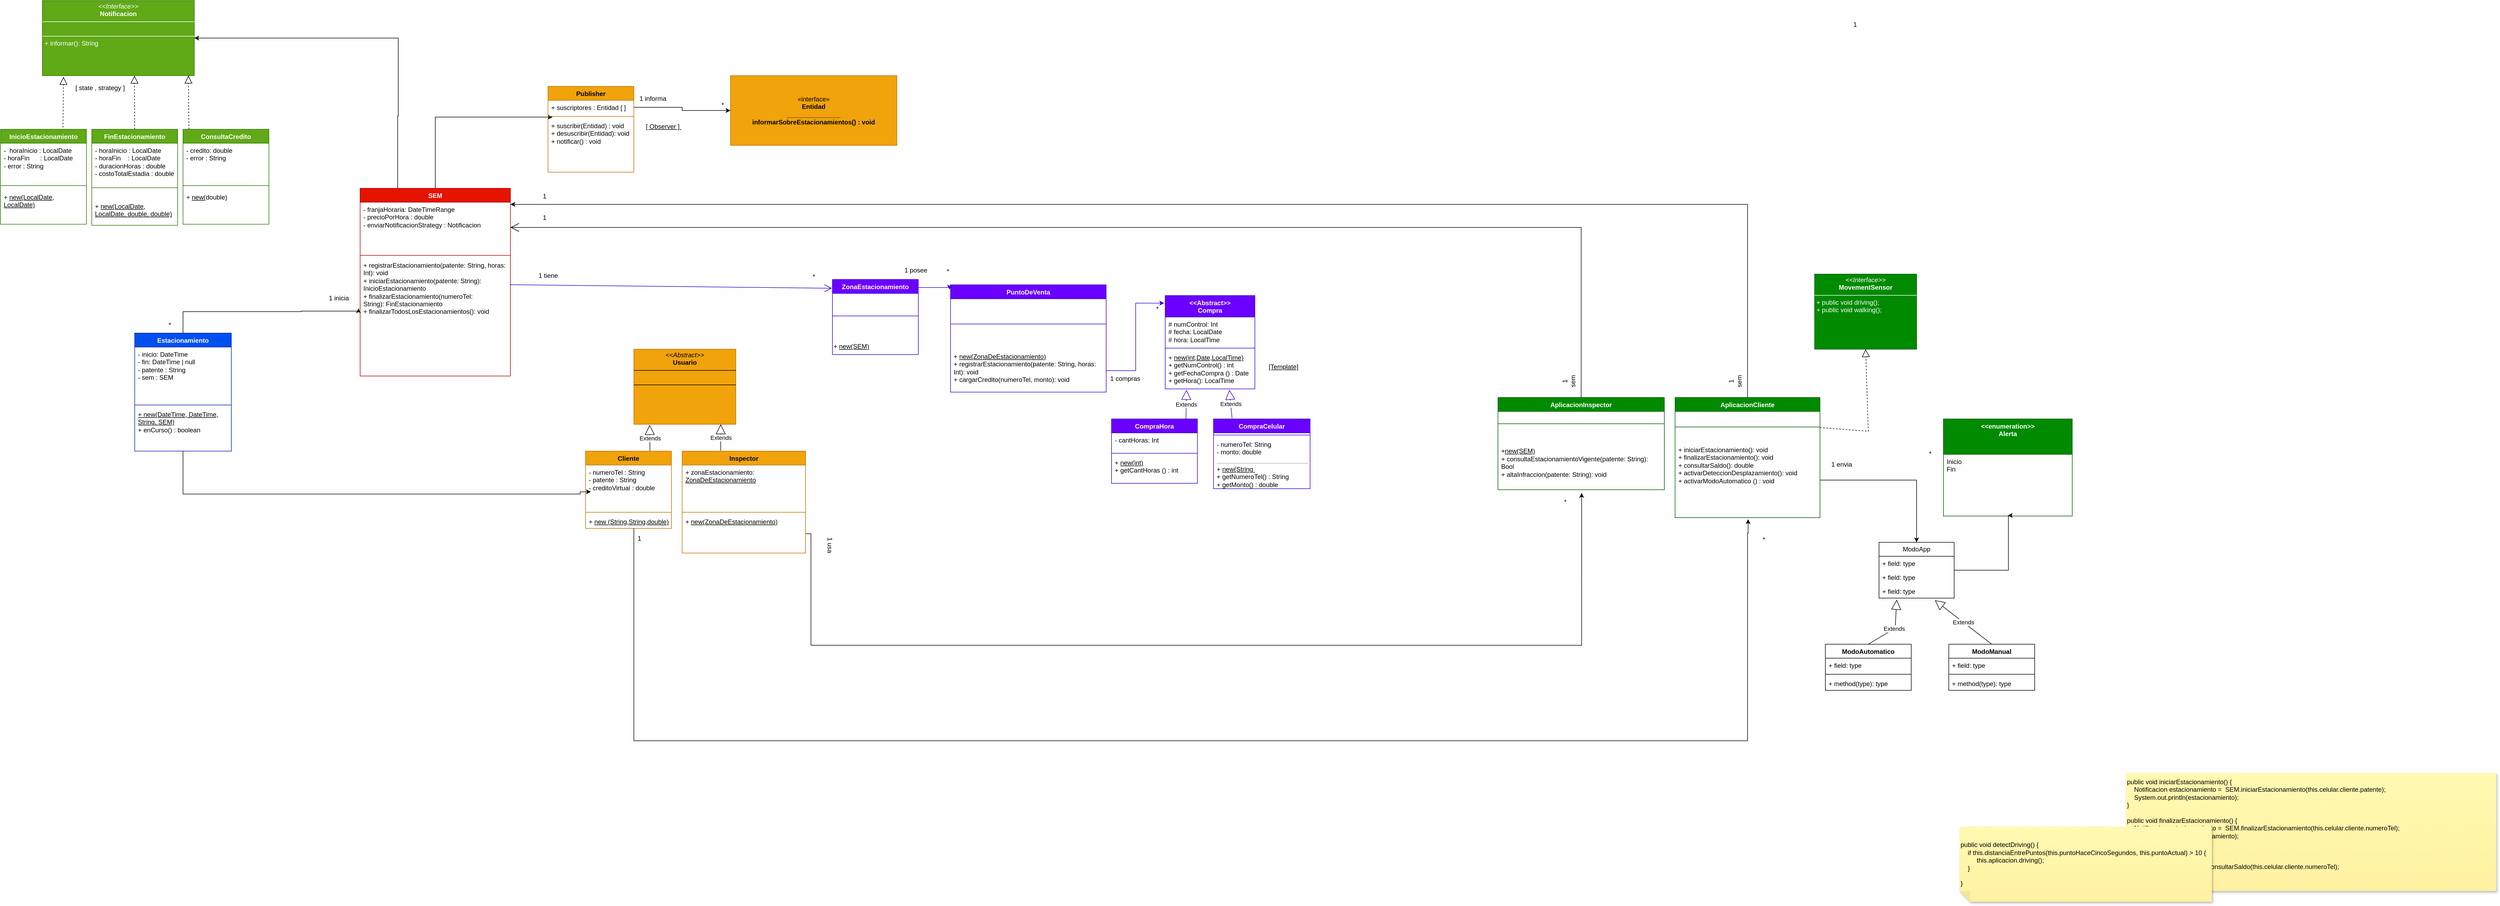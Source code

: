 <mxfile version="24.4.8" type="device">
  <diagram name="Página-1" id="Ph8hgLy5qz2Ab7b8ZbOv">
    <mxGraphModel dx="2444" dy="3098" grid="1" gridSize="10" guides="0" tooltips="0" connect="1" arrows="1" fold="1" page="1" pageScale="1" pageWidth="850" pageHeight="1100" math="0" shadow="0">
      <root>
        <mxCell id="0" />
        <mxCell id="1" parent="0" />
        <mxCell id="pLDKJ_9hUVwTu8d7Y6H8-1" style="edgeStyle=orthogonalEdgeStyle;rounded=0;orthogonalLoop=1;jettySize=auto;html=1;exitX=0.5;exitY=0;exitDx=0;exitDy=0;entryX=0.053;entryY=0.661;entryDx=0;entryDy=0;entryPerimeter=0;" parent="1" source="8a3vDf_izCCoVC7hsI8W-1" target="pLDKJ_9hUVwTu8d7Y6H8-4" edge="1">
          <mxGeometry relative="1" as="geometry">
            <mxPoint x="150" y="-1800" as="targetPoint" />
          </mxGeometry>
        </mxCell>
        <mxCell id="5nDzNPN20ja-qwvbT2dB-24" style="edgeStyle=orthogonalEdgeStyle;rounded=0;orthogonalLoop=1;jettySize=auto;html=1;exitX=0.25;exitY=0;exitDx=0;exitDy=0;entryX=1;entryY=0.5;entryDx=0;entryDy=0;" edge="1" parent="1" source="8a3vDf_izCCoVC7hsI8W-1" target="5nDzNPN20ja-qwvbT2dB-7">
          <mxGeometry relative="1" as="geometry">
            <mxPoint x="-80" y="-1970" as="targetPoint" />
            <Array as="points">
              <mxPoint x="-80" y="-1835" />
              <mxPoint x="-79" y="-1835" />
              <mxPoint x="-79" y="-1980" />
            </Array>
          </mxGeometry>
        </mxCell>
        <mxCell id="8a3vDf_izCCoVC7hsI8W-1" value="SEM" style="swimlane;fontStyle=1;align=center;verticalAlign=top;childLayout=stackLayout;horizontal=1;startSize=26;horizontalStack=0;resizeParent=1;resizeParentMax=0;resizeLast=0;collapsible=1;marginBottom=0;whiteSpace=wrap;html=1;fillColor=#e51400;strokeColor=#B20000;fontColor=#ffffff;" parent="1" vertex="1">
          <mxGeometry x="-150" y="-1700" width="280" height="350" as="geometry" />
        </mxCell>
        <mxCell id="8a3vDf_izCCoVC7hsI8W-2" value="- franjaHoraria: DateTimeRange&lt;br&gt;- precioPorHora : double&lt;br&gt;- enviarNotificacionStrategy : Notificacion" style="text;strokeColor=none;fillColor=none;align=left;verticalAlign=top;spacingLeft=4;spacingRight=4;overflow=hidden;rotatable=0;points=[[0,0.5],[1,0.5]];portConstraint=eastwest;whiteSpace=wrap;html=1;" parent="8a3vDf_izCCoVC7hsI8W-1" vertex="1">
          <mxGeometry y="26" width="280" height="94" as="geometry" />
        </mxCell>
        <mxCell id="8a3vDf_izCCoVC7hsI8W-3" value="" style="line;strokeWidth=1;fillColor=none;align=left;verticalAlign=middle;spacingTop=-1;spacingLeft=3;spacingRight=3;rotatable=0;labelPosition=right;points=[];portConstraint=eastwest;strokeColor=inherit;" parent="8a3vDf_izCCoVC7hsI8W-1" vertex="1">
          <mxGeometry y="120" width="280" height="10" as="geometry" />
        </mxCell>
        <mxCell id="8a3vDf_izCCoVC7hsI8W-4" value="&lt;div&gt;&lt;span style=&quot;background-color: initial;&quot;&gt;+ registrarEstacionamiento(patente: String, horas: Int): void&lt;/span&gt;&lt;/div&gt;&lt;div&gt;+ iniciarEstacionamiento(patente: String): InicioEstacionamiento&lt;span style=&quot;background-color: initial;&quot;&gt;&lt;br&gt;&lt;/span&gt;&lt;/div&gt;&lt;div&gt;+ finalizarEstacionamiento(numeroTel: String):&amp;nbsp;&lt;span style=&quot;background-color: initial;&quot;&gt;FinEstacionamiento&lt;/span&gt;&lt;/div&gt;&lt;div&gt;+ finalizarTodosLosEstacionamientos(): void&lt;/div&gt;&lt;div&gt;&lt;br&gt;&lt;/div&gt;" style="text;strokeColor=none;fillColor=none;align=left;verticalAlign=top;spacingLeft=4;spacingRight=4;overflow=hidden;rotatable=0;points=[[0,0.5],[1,0.5]];portConstraint=eastwest;whiteSpace=wrap;html=1;" parent="8a3vDf_izCCoVC7hsI8W-1" vertex="1">
          <mxGeometry y="130" width="280" height="220" as="geometry" />
        </mxCell>
        <mxCell id="8a3vDf_izCCoVC7hsI8W-12" value="PuntoDeVenta" style="swimlane;fontStyle=1;align=center;verticalAlign=top;childLayout=stackLayout;horizontal=1;startSize=26;horizontalStack=0;resizeParent=1;resizeParentMax=0;resizeLast=0;collapsible=1;marginBottom=0;whiteSpace=wrap;html=1;fillColor=#6a00ff;strokeColor=#3700CC;fontColor=#ffffff;" parent="1" vertex="1">
          <mxGeometry x="950" y="-1520" width="290" height="200" as="geometry" />
        </mxCell>
        <mxCell id="8a3vDf_izCCoVC7hsI8W-14" value="" style="line;strokeWidth=1;fillColor=none;align=left;verticalAlign=middle;spacingTop=-1;spacingLeft=3;spacingRight=3;rotatable=0;labelPosition=right;points=[];portConstraint=eastwest;strokeColor=inherit;" parent="8a3vDf_izCCoVC7hsI8W-12" vertex="1">
          <mxGeometry y="26" width="290" height="94" as="geometry" />
        </mxCell>
        <mxCell id="8a3vDf_izCCoVC7hsI8W-15" value="&lt;div&gt;+ &lt;u&gt;new(ZonaDeEstacionamiento)&lt;/u&gt;&lt;/div&gt;+ registrarEstacionamiento(patente: String, horas: Int): void&lt;div&gt;+ cargarCredito(numeroTel, monto): void&lt;/div&gt;" style="text;strokeColor=none;fillColor=none;align=left;verticalAlign=top;spacingLeft=4;spacingRight=4;overflow=hidden;rotatable=0;points=[[0,0.5],[1,0.5]];portConstraint=eastwest;whiteSpace=wrap;html=1;" parent="8a3vDf_izCCoVC7hsI8W-12" vertex="1">
          <mxGeometry y="120" width="290" height="80" as="geometry" />
        </mxCell>
        <mxCell id="dAXx3UCSprJ37OStS0ac-15" style="edgeStyle=orthogonalEdgeStyle;rounded=0;orthogonalLoop=1;jettySize=auto;html=1;exitX=0.5;exitY=0;exitDx=0;exitDy=0;" parent="1" source="dAXx3UCSprJ37OStS0ac-6" edge="1">
          <mxGeometry relative="1" as="geometry">
            <Array as="points">
              <mxPoint x="2435" y="-1670" />
            </Array>
            <mxPoint x="2435" y="-1390" as="sourcePoint" />
            <mxPoint x="130" y="-1670" as="targetPoint" />
          </mxGeometry>
        </mxCell>
        <mxCell id="8a3vDf_izCCoVC7hsI8W-9" value="" style="endArrow=open;endFill=1;endSize=12;html=1;rounded=0;entryX=-0.005;entryY=0.117;entryDx=0;entryDy=0;exitX=0.996;exitY=0.226;exitDx=0;exitDy=0;exitPerimeter=0;fillColor=#6a00ff;strokeColor=#3700CC;entryPerimeter=0;" parent="1" source="8a3vDf_izCCoVC7hsI8W-4" target="dAXx3UCSprJ37OStS0ac-82" edge="1">
          <mxGeometry width="160" relative="1" as="geometry">
            <mxPoint x="60" y="-1503" as="sourcePoint" />
            <mxPoint x="940" y="-1440" as="targetPoint" />
          </mxGeometry>
        </mxCell>
        <mxCell id="8a3vDf_izCCoVC7hsI8W-120" value="Extends" style="endArrow=block;endSize=16;endFill=0;html=1;rounded=0;exitX=0.75;exitY=0;exitDx=0;exitDy=0;entryX=0.155;entryY=1.008;entryDx=0;entryDy=0;entryPerimeter=0;" parent="1" source="dAXx3UCSprJ37OStS0ac-24" target="dAXx3UCSprJ37OStS0ac-46" edge="1">
          <mxGeometry width="160" relative="1" as="geometry">
            <mxPoint x="605.92" y="-373.712" as="sourcePoint" />
            <mxPoint x="605" y="-440" as="targetPoint" />
          </mxGeometry>
        </mxCell>
        <mxCell id="8a3vDf_izCCoVC7hsI8W-123" value="Extends" style="endArrow=block;endSize=16;endFill=0;html=1;rounded=0;entryX=0.852;entryY=0.999;entryDx=0;entryDy=0;exitX=0.312;exitY=-0.005;exitDx=0;exitDy=0;entryPerimeter=0;exitPerimeter=0;" parent="1" source="dAXx3UCSprJ37OStS0ac-30" target="dAXx3UCSprJ37OStS0ac-46" edge="1">
          <mxGeometry width="160" relative="1" as="geometry">
            <mxPoint x="695.28" y="-368.62" as="sourcePoint" />
            <mxPoint x="695" y="-440" as="targetPoint" />
          </mxGeometry>
        </mxCell>
        <mxCell id="dAXx3UCSprJ37OStS0ac-14" value="public void iniciarEstacionamiento() {&lt;div&gt;&amp;nbsp; &amp;nbsp; Notificacion estacionamiento =&amp;nbsp; SEM.iniciarEstacionamiento(this.celular.cliente.patente);&lt;/div&gt;&lt;div&gt;&amp;nbsp; &amp;nbsp; System.out.println(estacionamiento);&lt;br&gt;&lt;/div&gt;&lt;div&gt;}&lt;/div&gt;&lt;div&gt;&lt;br&gt;&lt;/div&gt;&lt;div&gt;&lt;span style=&quot;background-color: initial;&quot;&gt;public void finalizarEstacionamiento() {&lt;/span&gt;&lt;br&gt;&lt;/div&gt;&lt;div&gt;&lt;div&gt;&amp;nbsp; &amp;nbsp;&amp;nbsp;&lt;span style=&quot;background-color: initial;&quot;&gt;Notificacion estacionamiento =&amp;nbsp;&lt;/span&gt;&lt;span style=&quot;background-color: initial;&quot;&gt;&amp;nbsp;&lt;/span&gt;&lt;span style=&quot;background-color: initial;&quot;&gt;SEM.finalizarEstacionamiento(this.celular.cliente.numeroTel);&lt;/span&gt;&lt;/div&gt;&lt;div&gt;&amp;nbsp; &amp;nbsp; System.out.println(estacionamiento);&lt;span style=&quot;background-color: initial;&quot;&gt;&lt;br&gt;&lt;/span&gt;&lt;/div&gt;&lt;div&gt;}&lt;/div&gt;&lt;/div&gt;&lt;div&gt;&lt;br&gt;&lt;/div&gt;&lt;div&gt;public void consultarSaldo() {&lt;div&gt;&amp;nbsp; &amp;nbsp; Notificacion saldo = SEM.consultarSaldo(this.celular.cliente.numeroTel);&lt;/div&gt;&lt;div&gt;&amp;nbsp; &amp;nbsp; System.out.println(saldo);&lt;/div&gt;&lt;div&gt;}&lt;/div&gt;&lt;/div&gt;" style="shape=note;whiteSpace=wrap;html=1;backgroundOutline=1;fontColor=#000000;darkOpacity=0.05;fillColor=#FFF9B2;strokeColor=none;fillStyle=solid;direction=west;gradientDirection=north;gradientColor=#FFF2A1;shadow=1;size=20;pointerEvents=1;align=left;" parent="1" vertex="1">
          <mxGeometry x="3140" y="-610" width="690" height="220" as="geometry" />
        </mxCell>
        <mxCell id="nq5Ujv8WMAmKqzN0499h-49" style="edgeStyle=orthogonalEdgeStyle;rounded=0;orthogonalLoop=1;jettySize=auto;html=1;exitX=0.75;exitY=0;exitDx=0;exitDy=0;" parent="1" source="dAXx3UCSprJ37OStS0ac-16" edge="1">
          <mxGeometry relative="1" as="geometry">
            <mxPoint x="2202.6" y="-1310" as="targetPoint" />
          </mxGeometry>
        </mxCell>
        <mxCell id="dAXx3UCSprJ37OStS0ac-24" value="Cliente" style="swimlane;fontStyle=1;align=center;verticalAlign=top;childLayout=stackLayout;horizontal=1;startSize=26;horizontalStack=0;resizeParent=1;resizeParentMax=0;resizeLast=0;collapsible=1;marginBottom=0;whiteSpace=wrap;html=1;fillColor=#f0a30a;fontColor=#000000;strokeColor=#BD7000;" parent="1" vertex="1">
          <mxGeometry x="270" y="-1210" width="160" height="144" as="geometry" />
        </mxCell>
        <mxCell id="dAXx3UCSprJ37OStS0ac-25" value="&lt;div style=&quot;text-wrap: nowrap;&quot;&gt;&lt;span style=&quot;background-color: initial;&quot;&gt;- numeroTel : String&lt;/span&gt;&lt;/div&gt;&lt;div style=&quot;text-wrap: nowrap;&quot;&gt;&lt;span style=&quot;background-color: initial;&quot;&gt;- patente : String&lt;/span&gt;&lt;/div&gt;&lt;div style=&quot;text-wrap: nowrap;&quot;&gt;&lt;span style=&quot;text-wrap: wrap;&quot;&gt;- creditoVirtual : double&lt;/span&gt;&lt;/div&gt;" style="text;strokeColor=none;fillColor=none;align=left;verticalAlign=top;spacingLeft=4;spacingRight=4;overflow=hidden;rotatable=0;points=[[0,0.5],[1,0.5]];portConstraint=eastwest;whiteSpace=wrap;html=1;" parent="dAXx3UCSprJ37OStS0ac-24" vertex="1">
          <mxGeometry y="26" width="160" height="84" as="geometry" />
        </mxCell>
        <mxCell id="dAXx3UCSprJ37OStS0ac-26" value="" style="line;strokeWidth=1;fillColor=none;align=left;verticalAlign=middle;spacingTop=-1;spacingLeft=3;spacingRight=3;rotatable=0;labelPosition=right;points=[];portConstraint=eastwest;strokeColor=inherit;" parent="dAXx3UCSprJ37OStS0ac-24" vertex="1">
          <mxGeometry y="110" width="160" height="8" as="geometry" />
        </mxCell>
        <mxCell id="dAXx3UCSprJ37OStS0ac-27" value="+ &lt;u&gt;new (String,String,double)&lt;/u&gt;" style="text;strokeColor=none;fillColor=none;align=left;verticalAlign=top;spacingLeft=4;spacingRight=4;overflow=hidden;rotatable=0;points=[[0,0.5],[1,0.5]];portConstraint=eastwest;whiteSpace=wrap;html=1;" parent="dAXx3UCSprJ37OStS0ac-24" vertex="1">
          <mxGeometry y="118" width="160" height="26" as="geometry" />
        </mxCell>
        <mxCell id="dAXx3UCSprJ37OStS0ac-30" value="Inspector" style="swimlane;fontStyle=1;align=center;verticalAlign=top;childLayout=stackLayout;horizontal=1;startSize=26;horizontalStack=0;resizeParent=1;resizeParentMax=0;resizeLast=0;collapsible=1;marginBottom=0;whiteSpace=wrap;html=1;fillColor=#f0a30a;fontColor=#000000;strokeColor=#BD7000;" parent="1" vertex="1">
          <mxGeometry x="450" y="-1210" width="230" height="190" as="geometry" />
        </mxCell>
        <mxCell id="dAXx3UCSprJ37OStS0ac-31" value="&lt;div style=&quot;&quot;&gt;+ zonaEstacionamiento:&amp;nbsp;&lt;/div&gt;&lt;u style=&quot;border-color: var(--border-color);&quot;&gt;ZonaDeEstacionamiento&lt;/u&gt;" style="text;strokeColor=none;fillColor=none;align=left;verticalAlign=top;spacingLeft=4;spacingRight=4;overflow=hidden;rotatable=0;points=[[0,0.5],[1,0.5]];portConstraint=eastwest;whiteSpace=wrap;html=1;" parent="dAXx3UCSprJ37OStS0ac-30" vertex="1">
          <mxGeometry y="26" width="230" height="84" as="geometry" />
        </mxCell>
        <mxCell id="dAXx3UCSprJ37OStS0ac-32" value="" style="line;strokeWidth=1;fillColor=none;align=left;verticalAlign=middle;spacingTop=-1;spacingLeft=3;spacingRight=3;rotatable=0;labelPosition=right;points=[];portConstraint=eastwest;strokeColor=inherit;" parent="dAXx3UCSprJ37OStS0ac-30" vertex="1">
          <mxGeometry y="110" width="230" height="8" as="geometry" />
        </mxCell>
        <mxCell id="dAXx3UCSprJ37OStS0ac-33" value="+ &lt;u&gt;new(ZonaDeEstacionamiento)&lt;/u&gt;" style="text;strokeColor=none;fillColor=none;align=left;verticalAlign=top;spacingLeft=4;spacingRight=4;overflow=hidden;rotatable=0;points=[[0,0.5],[1,0.5]];portConstraint=eastwest;whiteSpace=wrap;html=1;" parent="dAXx3UCSprJ37OStS0ac-30" vertex="1">
          <mxGeometry y="118" width="230" height="72" as="geometry" />
        </mxCell>
        <mxCell id="dAXx3UCSprJ37OStS0ac-74" style="edgeStyle=orthogonalEdgeStyle;rounded=0;orthogonalLoop=1;jettySize=auto;html=1;exitX=0.5;exitY=0;exitDx=0;exitDy=0;entryX=-0.011;entryY=0.426;entryDx=0;entryDy=0;entryPerimeter=0;" parent="1" source="dAXx3UCSprJ37OStS0ac-36" target="8a3vDf_izCCoVC7hsI8W-4" edge="1">
          <mxGeometry relative="1" as="geometry">
            <mxPoint x="-311.82" y="-1380.0" as="targetPoint" />
            <Array as="points">
              <mxPoint x="-480" y="-1470" />
              <mxPoint x="-260" y="-1470" />
              <mxPoint x="-183" y="-1471" />
            </Array>
            <mxPoint x="-600" y="-1340.072" as="sourcePoint" />
          </mxGeometry>
        </mxCell>
        <mxCell id="dAXx3UCSprJ37OStS0ac-36" value="Estacionamiento" style="swimlane;fontStyle=1;align=center;verticalAlign=top;childLayout=stackLayout;horizontal=1;startSize=26;horizontalStack=0;resizeParent=1;resizeParentMax=0;resizeLast=0;collapsible=1;marginBottom=0;whiteSpace=wrap;html=1;fillColor=#0050ef;fontColor=#ffffff;strokeColor=#001DBC;" parent="1" vertex="1">
          <mxGeometry x="-570" y="-1430" width="180" height="220" as="geometry">
            <mxRectangle x="-680" y="-1420" width="140" height="30" as="alternateBounds" />
          </mxGeometry>
        </mxCell>
        <mxCell id="dAXx3UCSprJ37OStS0ac-37" value="- inicio: DateTime&lt;div&gt;- fin: DateTime | null&lt;/div&gt;&lt;div&gt;- patente : String&lt;/div&gt;&lt;div&gt;- sem : SEM&lt;/div&gt;" style="text;strokeColor=none;fillColor=none;align=left;verticalAlign=top;spacingLeft=4;spacingRight=4;overflow=hidden;rotatable=0;points=[[0,0.5],[1,0.5]];portConstraint=eastwest;whiteSpace=wrap;html=1;" parent="dAXx3UCSprJ37OStS0ac-36" vertex="1">
          <mxGeometry y="26" width="180" height="104" as="geometry" />
        </mxCell>
        <mxCell id="dAXx3UCSprJ37OStS0ac-38" value="" style="line;strokeWidth=1;fillColor=none;align=left;verticalAlign=middle;spacingTop=-1;spacingLeft=3;spacingRight=3;rotatable=0;labelPosition=right;points=[];portConstraint=eastwest;strokeColor=inherit;" parent="dAXx3UCSprJ37OStS0ac-36" vertex="1">
          <mxGeometry y="130" width="180" height="8" as="geometry" />
        </mxCell>
        <mxCell id="dAXx3UCSprJ37OStS0ac-39" value="&lt;u&gt;+ new(DateTime, DateTime, String, SEM)&lt;/u&gt;&lt;br&gt;+&amp;nbsp;enCurso() : boolean&amp;nbsp;&lt;br&gt;&lt;u&gt;&lt;br&gt;&lt;/u&gt;" style="text;strokeColor=none;fillColor=none;align=left;verticalAlign=top;spacingLeft=4;spacingRight=4;overflow=hidden;rotatable=0;points=[[0,0.5],[1,0.5]];portConstraint=eastwest;whiteSpace=wrap;html=1;" parent="dAXx3UCSprJ37OStS0ac-36" vertex="1">
          <mxGeometry y="138" width="180" height="82" as="geometry" />
        </mxCell>
        <mxCell id="dAXx3UCSprJ37OStS0ac-40" style="edgeStyle=orthogonalEdgeStyle;rounded=0;orthogonalLoop=1;jettySize=auto;html=1;exitX=0.5;exitY=1;exitDx=0;exitDy=0;entryX=0;entryY=0.5;entryDx=0;entryDy=0;" parent="1" source="dAXx3UCSprJ37OStS0ac-36" edge="1">
          <mxGeometry relative="1" as="geometry">
            <Array as="points">
              <mxPoint x="-480" y="-1130" />
              <mxPoint x="260" y="-1130" />
              <mxPoint x="260" y="-1134" />
            </Array>
            <mxPoint x="-530.89" y="-1310.0" as="sourcePoint" />
            <mxPoint x="279.95" y="-1134.14" as="targetPoint" />
          </mxGeometry>
        </mxCell>
        <mxCell id="dAXx3UCSprJ37OStS0ac-46" value="&lt;p style=&quot;margin:0px;margin-top:4px;text-align:center;&quot;&gt;&lt;i&gt;&amp;lt;&amp;lt;Abstract&amp;gt;&amp;gt;&lt;/i&gt;&lt;br&gt;&lt;b&gt;Usuario&lt;/b&gt;&lt;/p&gt;&lt;hr size=&quot;1&quot; style=&quot;border-style:solid;&quot;&gt;&lt;p style=&quot;margin:0px;margin-left:4px;&quot;&gt;&lt;br&gt;&lt;/p&gt;&lt;hr size=&quot;1&quot; style=&quot;border-style:solid;&quot;&gt;&lt;p style=&quot;margin:0px;margin-left:4px;&quot;&gt;&lt;br&gt;&lt;/p&gt;" style="verticalAlign=top;align=left;overflow=fill;html=1;whiteSpace=wrap;fillColor=#f0a30a;fontColor=#000000;strokeColor=#BD7000;" parent="1" vertex="1">
          <mxGeometry x="360" y="-1400" width="190" height="140" as="geometry" />
        </mxCell>
        <mxCell id="dAXx3UCSprJ37OStS0ac-79" value="public void detectDriving() {&lt;div&gt;&amp;nbsp; &amp;nbsp; if this.distanciaEntrePuntos(this.puntoHaceCincoSegundos, this.puntoActual) &amp;gt; 10 {&lt;/div&gt;&lt;div&gt;&amp;nbsp; &amp;nbsp; &amp;nbsp; &amp;nbsp; &amp;nbsp;this.aplicacion.driving();&lt;/div&gt;&lt;div&gt;&amp;nbsp; &amp;nbsp; }&lt;/div&gt;&lt;div&gt;&lt;br&gt;&lt;/div&gt;&lt;div&gt;}&lt;/div&gt;" style="shape=note;whiteSpace=wrap;html=1;backgroundOutline=1;fontColor=#000000;darkOpacity=0.05;fillColor=#FFF9B2;strokeColor=none;fillStyle=solid;direction=west;gradientDirection=north;gradientColor=#FFF2A1;shadow=1;size=20;pointerEvents=1;align=left;" parent="1" vertex="1">
          <mxGeometry x="2830" y="-510" width="470" height="140" as="geometry" />
        </mxCell>
        <mxCell id="nq5Ujv8WMAmKqzN0499h-53" style="edgeStyle=orthogonalEdgeStyle;rounded=0;orthogonalLoop=1;jettySize=auto;html=1;exitX=1;exitY=0.5;exitDx=0;exitDy=0;entryX=-0.007;entryY=0.044;entryDx=0;entryDy=0;entryPerimeter=0;fillColor=#6a00ff;strokeColor=#3700CC;" parent="1" source="dAXx3UCSprJ37OStS0ac-82" target="8a3vDf_izCCoVC7hsI8W-12" edge="1">
          <mxGeometry relative="1" as="geometry">
            <Array as="points">
              <mxPoint x="910" y="-1515" />
              <mxPoint x="910" y="-1515" />
            </Array>
          </mxGeometry>
        </mxCell>
        <mxCell id="dAXx3UCSprJ37OStS0ac-82" value="ZonaEstacionamiento" style="swimlane;fontStyle=1;align=center;verticalAlign=top;childLayout=stackLayout;horizontal=1;startSize=26;horizontalStack=0;resizeParent=1;resizeParentMax=0;resizeLast=0;collapsible=1;marginBottom=0;whiteSpace=wrap;html=1;fillColor=#6a00ff;strokeColor=#3700CC;fontColor=#ffffff;" parent="1" vertex="1">
          <mxGeometry x="730" y="-1530" width="160" height="140" as="geometry" />
        </mxCell>
        <mxCell id="dAXx3UCSprJ37OStS0ac-84" value="" style="line;strokeWidth=1;fillColor=none;align=left;verticalAlign=middle;spacingTop=-1;spacingLeft=3;spacingRight=3;rotatable=0;labelPosition=right;points=[];portConstraint=eastwest;strokeColor=inherit;" parent="dAXx3UCSprJ37OStS0ac-82" vertex="1">
          <mxGeometry y="26" width="160" height="84" as="geometry" />
        </mxCell>
        <mxCell id="tVW0N5mXR0wzvqIE55s2-3" value="+ &lt;u&gt;new(SEM)&lt;/u&gt;" style="text;html=1;align=left;verticalAlign=middle;resizable=0;points=[];autosize=1;strokeColor=none;fillColor=none;" parent="dAXx3UCSprJ37OStS0ac-82" vertex="1">
          <mxGeometry y="110" width="160" height="30" as="geometry" />
        </mxCell>
        <mxCell id="dAXx3UCSprJ37OStS0ac-90" value="&amp;lt;&amp;lt;Abstract&amp;gt;&amp;gt;&lt;br&gt;Compra" style="swimlane;fontStyle=1;align=center;verticalAlign=top;childLayout=stackLayout;horizontal=1;startSize=40;horizontalStack=0;resizeParent=1;resizeParentMax=0;resizeLast=0;collapsible=1;marginBottom=0;whiteSpace=wrap;html=1;fillColor=#6a00ff;strokeColor=#3700CC;fontColor=#ffffff;" parent="1" vertex="1">
          <mxGeometry x="1350" y="-1500" width="167.11" height="174" as="geometry" />
        </mxCell>
        <mxCell id="dAXx3UCSprJ37OStS0ac-91" value="# numControl: Int&lt;div&gt;# fecha: LocalDate&lt;/div&gt;&lt;div&gt;# hora: LocalTime&lt;/div&gt;" style="text;strokeColor=none;fillColor=none;align=left;verticalAlign=top;spacingLeft=4;spacingRight=4;overflow=hidden;rotatable=0;points=[[0,0.5],[1,0.5]];portConstraint=eastwest;whiteSpace=wrap;html=1;" parent="dAXx3UCSprJ37OStS0ac-90" vertex="1">
          <mxGeometry y="40" width="167.11" height="54" as="geometry" />
        </mxCell>
        <mxCell id="dAXx3UCSprJ37OStS0ac-92" value="" style="line;strokeWidth=1;fillColor=none;align=left;verticalAlign=middle;spacingTop=-1;spacingLeft=3;spacingRight=3;rotatable=0;labelPosition=right;points=[];portConstraint=eastwest;strokeColor=inherit;" parent="dAXx3UCSprJ37OStS0ac-90" vertex="1">
          <mxGeometry y="94" width="167.11" height="8" as="geometry" />
        </mxCell>
        <mxCell id="dAXx3UCSprJ37OStS0ac-93" value="+ &lt;u&gt;new(int,Date,LocalTime)&lt;/u&gt;&lt;br&gt;+ getNumControl() : int&lt;br&gt;+ getFechaCompra () : Date&lt;br&gt;+ getHora(): LocalTime" style="text;strokeColor=none;fillColor=none;align=left;verticalAlign=top;spacingLeft=4;spacingRight=4;overflow=hidden;rotatable=0;points=[[0,0.5],[1,0.5]];portConstraint=eastwest;whiteSpace=wrap;html=1;" parent="dAXx3UCSprJ37OStS0ac-90" vertex="1">
          <mxGeometry y="102" width="167.11" height="72" as="geometry" />
        </mxCell>
        <mxCell id="dAXx3UCSprJ37OStS0ac-101" style="edgeStyle=orthogonalEdgeStyle;rounded=0;orthogonalLoop=1;jettySize=auto;html=1;exitX=1;exitY=0.5;exitDx=0;exitDy=0;entryX=0.503;entryY=1.06;entryDx=0;entryDy=0;entryPerimeter=0;" parent="1" source="dAXx3UCSprJ37OStS0ac-33" target="dAXx3UCSprJ37OStS0ac-19" edge="1">
          <mxGeometry relative="1" as="geometry">
            <mxPoint x="2030" y="-848" as="targetPoint" />
            <Array as="points">
              <mxPoint x="690" y="-1056" />
              <mxPoint x="690" y="-848" />
              <mxPoint x="2126" y="-848" />
            </Array>
          </mxGeometry>
        </mxCell>
        <mxCell id="dAXx3UCSprJ37OStS0ac-103" value="CompraCelular" style="swimlane;fontStyle=1;align=center;verticalAlign=top;childLayout=stackLayout;horizontal=1;startSize=26;horizontalStack=0;resizeParent=1;resizeParentMax=0;resizeLast=0;collapsible=1;marginBottom=0;whiteSpace=wrap;html=1;fillColor=#6a00ff;strokeColor=#3700CC;fontColor=#ffffff;" parent="1" vertex="1">
          <mxGeometry x="1440" y="-1270" width="180" height="130" as="geometry" />
        </mxCell>
        <mxCell id="dAXx3UCSprJ37OStS0ac-105" value="" style="line;strokeWidth=1;fillColor=none;align=left;verticalAlign=middle;spacingTop=-1;spacingLeft=3;spacingRight=3;rotatable=0;labelPosition=right;points=[];portConstraint=eastwest;strokeColor=inherit;" parent="dAXx3UCSprJ37OStS0ac-103" vertex="1">
          <mxGeometry y="26" width="180" height="8" as="geometry" />
        </mxCell>
        <mxCell id="dAXx3UCSprJ37OStS0ac-106" value="- numeroTel: String&lt;div&gt;- monto: double&lt;/div&gt;&lt;div&gt;__________________________&lt;/div&gt;" style="text;strokeColor=none;fillColor=none;align=left;verticalAlign=top;spacingLeft=4;spacingRight=4;overflow=hidden;rotatable=0;points=[[0,0.5],[1,0.5]];portConstraint=eastwest;whiteSpace=wrap;html=1;" parent="dAXx3UCSprJ37OStS0ac-103" vertex="1">
          <mxGeometry y="34" width="180" height="46" as="geometry" />
        </mxCell>
        <mxCell id="dAXx3UCSprJ37OStS0ac-104" value="+ &lt;u&gt;new(String&amp;nbsp;&lt;/u&gt;&lt;br&gt;+ getNumeroTel() : String&lt;div&gt;+ getMonto() : double&lt;/div&gt;" style="text;strokeColor=none;fillColor=none;align=left;verticalAlign=top;spacingLeft=4;spacingRight=4;overflow=hidden;rotatable=0;points=[[0,0.5],[1,0.5]];portConstraint=eastwest;whiteSpace=wrap;html=1;" parent="dAXx3UCSprJ37OStS0ac-103" vertex="1">
          <mxGeometry y="80" width="180" height="50" as="geometry" />
        </mxCell>
        <mxCell id="dAXx3UCSprJ37OStS0ac-107" value="CompraHora" style="swimlane;fontStyle=1;align=center;verticalAlign=top;childLayout=stackLayout;horizontal=1;startSize=26;horizontalStack=0;resizeParent=1;resizeParentMax=0;resizeLast=0;collapsible=1;marginBottom=0;whiteSpace=wrap;html=1;fillColor=#6a00ff;strokeColor=#3700CC;fontColor=#ffffff;" parent="1" vertex="1">
          <mxGeometry x="1250" y="-1270" width="160" height="120" as="geometry" />
        </mxCell>
        <mxCell id="dAXx3UCSprJ37OStS0ac-108" value="- cantHoras: Int" style="text;strokeColor=none;fillColor=none;align=left;verticalAlign=top;spacingLeft=4;spacingRight=4;overflow=hidden;rotatable=0;points=[[0,0.5],[1,0.5]];portConstraint=eastwest;whiteSpace=wrap;html=1;" parent="dAXx3UCSprJ37OStS0ac-107" vertex="1">
          <mxGeometry y="26" width="160" height="34" as="geometry" />
        </mxCell>
        <mxCell id="dAXx3UCSprJ37OStS0ac-109" value="" style="line;strokeWidth=1;fillColor=none;align=left;verticalAlign=middle;spacingTop=-1;spacingLeft=3;spacingRight=3;rotatable=0;labelPosition=right;points=[];portConstraint=eastwest;strokeColor=inherit;" parent="dAXx3UCSprJ37OStS0ac-107" vertex="1">
          <mxGeometry y="60" width="160" height="8" as="geometry" />
        </mxCell>
        <mxCell id="dAXx3UCSprJ37OStS0ac-110" value="+ &lt;u&gt;new(int)&lt;/u&gt;&lt;br&gt;+ getCantHoras () : int" style="text;strokeColor=none;fillColor=none;align=left;verticalAlign=top;spacingLeft=4;spacingRight=4;overflow=hidden;rotatable=0;points=[[0,0.5],[1,0.5]];portConstraint=eastwest;whiteSpace=wrap;html=1;" parent="dAXx3UCSprJ37OStS0ac-107" vertex="1">
          <mxGeometry y="68" width="160" height="52" as="geometry" />
        </mxCell>
        <mxCell id="dAXx3UCSprJ37OStS0ac-111" value="Extends" style="endArrow=block;endSize=16;endFill=0;html=1;rounded=0;entryX=0.716;entryY=1.023;entryDx=0;entryDy=0;exitX=0.192;exitY=-0.01;exitDx=0;exitDy=0;entryPerimeter=0;exitPerimeter=0;fillColor=#6a00ff;strokeColor=#3700CC;" parent="1" source="dAXx3UCSprJ37OStS0ac-103" target="dAXx3UCSprJ37OStS0ac-93" edge="1">
          <mxGeometry width="160" relative="1" as="geometry">
            <mxPoint x="600" y="-1250" as="sourcePoint" />
            <mxPoint x="740" y="-1200" as="targetPoint" />
          </mxGeometry>
        </mxCell>
        <mxCell id="dAXx3UCSprJ37OStS0ac-112" value="Extends" style="endArrow=block;endSize=16;endFill=0;html=1;rounded=0;entryX=0.237;entryY=1.023;entryDx=0;entryDy=0;exitX=0.867;exitY=0.004;exitDx=0;exitDy=0;entryPerimeter=0;exitPerimeter=0;fillColor=#6a00ff;strokeColor=#3700CC;" parent="1" source="dAXx3UCSprJ37OStS0ac-107" target="dAXx3UCSprJ37OStS0ac-93" edge="1">
          <mxGeometry width="160" relative="1" as="geometry">
            <mxPoint x="674" y="-1180" as="sourcePoint" />
            <mxPoint x="570" y="-1138" as="targetPoint" />
          </mxGeometry>
        </mxCell>
        <mxCell id="nq5Ujv8WMAmKqzN0499h-56" style="edgeStyle=orthogonalEdgeStyle;rounded=0;orthogonalLoop=1;jettySize=auto;html=1;exitX=1;exitY=0.5;exitDx=0;exitDy=0;entryX=-0.011;entryY=0.081;entryDx=0;entryDy=0;entryPerimeter=0;fillColor=#6a00ff;strokeColor=#3700CC;" parent="1" source="8a3vDf_izCCoVC7hsI8W-15" target="dAXx3UCSprJ37OStS0ac-90" edge="1">
          <mxGeometry relative="1" as="geometry" />
        </mxCell>
        <mxCell id="dAXx3UCSprJ37OStS0ac-6" value="AplicacionCliente" style="swimlane;fontStyle=1;align=center;verticalAlign=top;childLayout=stackLayout;horizontal=1;startSize=26;horizontalStack=0;resizeParent=1;resizeParentMax=0;resizeLast=0;collapsible=1;marginBottom=0;whiteSpace=wrap;html=1;fillColor=#008a00;fontColor=#ffffff;strokeColor=#005700;" parent="1" vertex="1">
          <mxGeometry x="2300" y="-1310" width="270" height="224" as="geometry" />
        </mxCell>
        <mxCell id="dAXx3UCSprJ37OStS0ac-8" value="" style="line;strokeWidth=1;fillColor=none;align=left;verticalAlign=middle;spacingTop=-1;spacingLeft=3;spacingRight=3;rotatable=0;labelPosition=right;points=[];portConstraint=eastwest;strokeColor=inherit;" parent="dAXx3UCSprJ37OStS0ac-6" vertex="1">
          <mxGeometry y="26" width="270" height="58" as="geometry" />
        </mxCell>
        <mxCell id="dAXx3UCSprJ37OStS0ac-9" value="+ iniciarEstacionamiento(): void&lt;div&gt;+ finalizarEstacionamiento(): void&lt;/div&gt;&lt;div&gt;+ consultarSaldo(): double&lt;br&gt;&lt;/div&gt;&lt;div&gt;+ activarDeteccionDesplazamiento(): void&lt;/div&gt;&lt;div&gt;+ activarModoAutomatico () : void&lt;/div&gt;&lt;div&gt;&lt;br&gt;&lt;/div&gt;" style="text;strokeColor=none;fillColor=none;align=left;verticalAlign=top;spacingLeft=4;spacingRight=4;overflow=hidden;rotatable=0;points=[[0,0.5],[1,0.5]];portConstraint=eastwest;whiteSpace=wrap;html=1;" parent="dAXx3UCSprJ37OStS0ac-6" vertex="1">
          <mxGeometry y="84" width="270" height="140" as="geometry" />
        </mxCell>
        <mxCell id="KOPwmGrZAwtq2mENKkFj-24" value="&amp;lt;&amp;lt;enumeration&amp;gt;&amp;gt;&lt;br&gt;Alerta" style="swimlane;fontStyle=1;align=center;verticalAlign=top;childLayout=stackLayout;horizontal=1;startSize=66;horizontalStack=0;resizeParent=1;resizeParentMax=0;resizeLast=0;collapsible=1;marginBottom=0;whiteSpace=wrap;html=1;fillColor=#008a00;fontColor=#ffffff;strokeColor=#005700;" parent="1" vertex="1">
          <mxGeometry x="2800" y="-1270" width="240" height="181" as="geometry">
            <mxRectangle x="2800" y="-1290" width="140" height="66" as="alternateBounds" />
          </mxGeometry>
        </mxCell>
        <mxCell id="KOPwmGrZAwtq2mENKkFj-27" value="Inicio&lt;br&gt;Fin" style="text;strokeColor=none;fillColor=none;align=left;verticalAlign=top;spacingLeft=4;spacingRight=4;overflow=hidden;rotatable=0;points=[[0,0.5],[1,0.5]];portConstraint=eastwest;whiteSpace=wrap;html=1;" parent="KOPwmGrZAwtq2mENKkFj-24" vertex="1">
          <mxGeometry y="66" width="240" height="115" as="geometry" />
        </mxCell>
        <mxCell id="7Ug06tFce1rayLk8FWP_-4" style="edgeStyle=none;curved=0&#xa;;rounded=0;orthogonalLoop=1;jettySize=auto;html=1;exitX=0.5;exitY=0;exitDx=0;exitDy=0;endArrow=open;startSize=14;endSize=14;sourcePerimeterSpacing=8;targetPerimeterSpacing=8;entryX=1;entryY=0.5;entryDx=0;entryDy=0;" parent="1" source="dAXx3UCSprJ37OStS0ac-16" target="8a3vDf_izCCoVC7hsI8W-2" edge="1">
          <mxGeometry relative="1" as="geometry">
            <mxPoint x="1789.31" y="-1480" as="targetPoint" />
            <Array as="points">
              <mxPoint x="2125" y="-1627" />
            </Array>
          </mxGeometry>
        </mxCell>
        <mxCell id="dAXx3UCSprJ37OStS0ac-16" value="AplicacionInspector" style="swimlane;fontStyle=1;align=center;verticalAlign=top;childLayout=stackLayout;horizontal=1;startSize=26;horizontalStack=0;resizeParent=1;resizeParentMax=0;resizeLast=0;collapsible=1;marginBottom=0;whiteSpace=wrap;html=1;fillColor=#008a00;fontColor=#ffffff;strokeColor=#005700;" parent="1" vertex="1">
          <mxGeometry x="1970" y="-1310" width="310" height="172" as="geometry" />
        </mxCell>
        <mxCell id="dAXx3UCSprJ37OStS0ac-18" value="" style="line;strokeWidth=1;fillColor=none;align=left;verticalAlign=middle;spacingTop=-1;spacingLeft=3;spacingRight=3;rotatable=0;labelPosition=right;points=[];portConstraint=eastwest;strokeColor=inherit;" parent="dAXx3UCSprJ37OStS0ac-16" vertex="1">
          <mxGeometry y="26" width="310" height="46" as="geometry" />
        </mxCell>
        <mxCell id="dAXx3UCSprJ37OStS0ac-19" value="&lt;br&gt;+&lt;u&gt;new(SEM)&lt;/u&gt;&lt;br&gt;+ consultaEstacionamientoVigente(patente: String): Bool&lt;div&gt;+ altaInfraccion(patente: String): void&lt;/div&gt;" style="text;strokeColor=none;fillColor=none;align=left;verticalAlign=top;spacingLeft=4;spacingRight=4;overflow=hidden;rotatable=0;points=[[0,0.5],[1,0.5]];portConstraint=eastwest;whiteSpace=wrap;html=1;" parent="dAXx3UCSprJ37OStS0ac-16" vertex="1">
          <mxGeometry y="72" width="310" height="100" as="geometry" />
        </mxCell>
        <mxCell id="nq5Ujv8WMAmKqzN0499h-78" value="*" style="text;html=1;align=center;verticalAlign=middle;resizable=0;points=[];autosize=1;strokeColor=none;fillColor=none;" parent="1" vertex="1">
          <mxGeometry x="680" y="-1550" width="30" height="30" as="geometry" />
        </mxCell>
        <mxCell id="nq5Ujv8WMAmKqzN0499h-76" value="1" style="text;html=1;align=center;verticalAlign=middle;resizable=0;points=[];autosize=1;strokeColor=none;fillColor=none;" parent="1" vertex="1">
          <mxGeometry x="355" y="-1062" width="30" height="30" as="geometry" />
        </mxCell>
        <mxCell id="nq5Ujv8WMAmKqzN0499h-84" value="1 tiene&lt;br&gt;" style="text;html=1;align=center;verticalAlign=middle;resizable=0;points=[];autosize=1;strokeColor=none;fillColor=none;" parent="1" vertex="1">
          <mxGeometry x="170" y="-1552" width="60" height="30" as="geometry" />
        </mxCell>
        <mxCell id="nq5Ujv8WMAmKqzN0499h-85" value="1 posee" style="text;html=1;align=center;verticalAlign=middle;resizable=0;points=[];autosize=1;strokeColor=none;fillColor=none;" parent="1" vertex="1">
          <mxGeometry x="850" y="-1562" width="70" height="30" as="geometry" />
        </mxCell>
        <mxCell id="nq5Ujv8WMAmKqzN0499h-86" value="*" style="text;html=1;align=center;verticalAlign=middle;resizable=0;points=[];autosize=1;strokeColor=none;fillColor=none;" parent="1" vertex="1">
          <mxGeometry x="930" y="-1560" width="30" height="30" as="geometry" />
        </mxCell>
        <mxCell id="nq5Ujv8WMAmKqzN0499h-87" value="1 compras" style="text;html=1;align=center;verticalAlign=middle;resizable=0;points=[];autosize=1;strokeColor=none;fillColor=none;" parent="1" vertex="1">
          <mxGeometry x="1235" y="-1360" width="80" height="30" as="geometry" />
        </mxCell>
        <mxCell id="nq5Ujv8WMAmKqzN0499h-88" value="*" style="text;html=1;align=center;verticalAlign=middle;resizable=0;points=[];autosize=1;strokeColor=none;fillColor=none;" parent="1" vertex="1">
          <mxGeometry x="1320" y="-1490" width="30" height="30" as="geometry" />
        </mxCell>
        <mxCell id="nq5Ujv8WMAmKqzN0499h-90" value="1 envia" style="text;html=1;align=center;verticalAlign=middle;resizable=0;points=[];autosize=1;strokeColor=none;fillColor=none;" parent="1" vertex="1">
          <mxGeometry x="2580" y="-1200" width="60" height="30" as="geometry" />
        </mxCell>
        <mxCell id="nq5Ujv8WMAmKqzN0499h-91" value="*" style="text;html=1;align=center;verticalAlign=middle;resizable=0;points=[];autosize=1;strokeColor=none;fillColor=none;" parent="1" vertex="1">
          <mxGeometry x="2760" y="-1220" width="30" height="30" as="geometry" />
        </mxCell>
        <mxCell id="nq5Ujv8WMAmKqzN0499h-92" value="1 usa" style="text;html=1;align=center;verticalAlign=middle;resizable=0;points=[];autosize=1;strokeColor=none;fillColor=none;rotation=90;" parent="1" vertex="1">
          <mxGeometry x="700" y="-1050" width="50" height="30" as="geometry" />
        </mxCell>
        <mxCell id="nq5Ujv8WMAmKqzN0499h-93" value="*" style="text;html=1;align=center;verticalAlign=middle;resizable=0;points=[];autosize=1;strokeColor=none;fillColor=none;" parent="1" vertex="1">
          <mxGeometry x="2080" y="-1130" width="30" height="30" as="geometry" />
        </mxCell>
        <mxCell id="nq5Ujv8WMAmKqzN0499h-97" value="&lt;p style=&quot;margin:0px;margin-top:4px;text-align:center;&quot;&gt;&lt;i&gt;&amp;lt;&amp;lt;Interface&amp;gt;&amp;gt;&lt;/i&gt;&lt;br&gt;&lt;b&gt;MovementSensor&lt;/b&gt;&lt;br&gt;&lt;/p&gt;&lt;hr size=&quot;1&quot; style=&quot;border-style:solid;&quot;&gt;&lt;p style=&quot;margin:0px;margin-left:4px;&quot;&gt;&lt;/p&gt;&lt;div style=&quot;&quot;&gt;&lt;span style=&quot;background-color: initial;&quot;&gt;&amp;nbsp;+ public void driving();&lt;/span&gt;&lt;br&gt;&lt;/div&gt;&lt;div style=&quot;&quot;&gt;&lt;span style=&quot;background-color: initial;&quot;&gt;&amp;nbsp;+ public void walking();&lt;/span&gt;&lt;/div&gt;" style="verticalAlign=top;align=left;overflow=fill;html=1;whiteSpace=wrap;fillColor=#008a00;fontColor=#ffffff;strokeColor=#005700;" parent="1" vertex="1">
          <mxGeometry x="2560" y="-1540" width="190" height="140" as="geometry" />
        </mxCell>
        <mxCell id="dAXx3UCSprJ37OStS0ac-29" style="edgeStyle=orthogonalEdgeStyle;rounded=0;orthogonalLoop=1;jettySize=auto;html=1;entryX=0.504;entryY=1.021;entryDx=0;entryDy=0;entryPerimeter=0;" parent="1" source="dAXx3UCSprJ37OStS0ac-27" target="dAXx3UCSprJ37OStS0ac-9" edge="1">
          <mxGeometry relative="1" as="geometry">
            <Array as="points">
              <mxPoint x="360" y="-670" />
              <mxPoint x="2435" y="-670" />
              <mxPoint x="2435" y="-1057" />
            </Array>
            <mxPoint x="364.7" y="-971.26" as="sourcePoint" />
            <mxPoint x="2390" y="-970" as="targetPoint" />
          </mxGeometry>
        </mxCell>
        <mxCell id="nq5Ujv8WMAmKqzN0499h-69" value="*" style="text;html=1;align=center;verticalAlign=middle;resizable=0;points=[];autosize=1;strokeColor=none;fillColor=none;" parent="1" vertex="1">
          <mxGeometry x="2450" y="-1060" width="30" height="30" as="geometry" />
        </mxCell>
        <mxCell id="nq5Ujv8WMAmKqzN0499h-98" value="1&amp;nbsp;" style="text;html=1;align=center;verticalAlign=middle;resizable=0;points=[];autosize=1;strokeColor=none;fillColor=none;" parent="1" vertex="1">
          <mxGeometry x="180" y="-1700" width="30" height="30" as="geometry" />
        </mxCell>
        <mxCell id="nq5Ujv8WMAmKqzN0499h-99" value="&lt;br&gt;1&lt;br&gt;sem" style="text;html=1;align=center;verticalAlign=middle;resizable=0;points=[];autosize=1;strokeColor=none;fillColor=none;rotation=-90;" parent="1" vertex="1">
          <mxGeometry x="2380" y="-1370" width="50" height="60" as="geometry" />
        </mxCell>
        <mxCell id="tVW0N5mXR0wzvqIE55s2-1" value="1 inicia" style="text;html=1;align=center;verticalAlign=middle;resizable=0;points=[];autosize=1;strokeColor=none;fillColor=none;" parent="1" vertex="1">
          <mxGeometry x="-220" y="-1510" width="60" height="30" as="geometry" />
        </mxCell>
        <mxCell id="tVW0N5mXR0wzvqIE55s2-2" value="*" style="text;html=1;align=center;verticalAlign=middle;resizable=0;points=[];autosize=1;strokeColor=none;fillColor=none;" parent="1" vertex="1">
          <mxGeometry x="-520" y="-1460" width="30" height="30" as="geometry" />
        </mxCell>
        <mxCell id="pLDKJ_9hUVwTu8d7Y6H8-2" value="Publisher" style="swimlane;fontStyle=1;align=center;verticalAlign=top;childLayout=stackLayout;horizontal=1;startSize=26;horizontalStack=0;resizeParent=1;resizeParentMax=0;resizeLast=0;collapsible=1;marginBottom=0;whiteSpace=wrap;html=1;fillColor=#f0a30a;fontColor=#000000;strokeColor=#BD7000;" parent="1" vertex="1">
          <mxGeometry x="200" y="-1890" width="160" height="160" as="geometry" />
        </mxCell>
        <mxCell id="pLDKJ_9hUVwTu8d7Y6H8-3" value="+ suscriptores : Entidad [ ]" style="text;strokeColor=none;fillColor=none;align=left;verticalAlign=top;spacingLeft=4;spacingRight=4;overflow=hidden;rotatable=0;points=[[0,0.5],[1,0.5]];portConstraint=eastwest;whiteSpace=wrap;html=1;" parent="pLDKJ_9hUVwTu8d7Y6H8-2" vertex="1">
          <mxGeometry y="26" width="160" height="26" as="geometry" />
        </mxCell>
        <mxCell id="pLDKJ_9hUVwTu8d7Y6H8-4" value="" style="line;strokeWidth=1;fillColor=none;align=left;verticalAlign=middle;spacingTop=-1;spacingLeft=3;spacingRight=3;rotatable=0;labelPosition=right;points=[];portConstraint=eastwest;strokeColor=inherit;" parent="pLDKJ_9hUVwTu8d7Y6H8-2" vertex="1">
          <mxGeometry y="52" width="160" height="8" as="geometry" />
        </mxCell>
        <mxCell id="pLDKJ_9hUVwTu8d7Y6H8-5" value="+ suscribir(Entidad) : void&lt;div&gt;+ desuscribir(Entidad): void&lt;/div&gt;&lt;div&gt;+ notificar() : void&lt;/div&gt;" style="text;strokeColor=none;fillColor=none;align=left;verticalAlign=top;spacingLeft=4;spacingRight=4;overflow=hidden;rotatable=0;points=[[0,0.5],[1,0.5]];portConstraint=eastwest;whiteSpace=wrap;html=1;" parent="pLDKJ_9hUVwTu8d7Y6H8-2" vertex="1">
          <mxGeometry y="60" width="160" height="100" as="geometry" />
        </mxCell>
        <mxCell id="pLDKJ_9hUVwTu8d7Y6H8-7" value="«interface»&lt;br&gt;&lt;b&gt;Entidad&lt;/b&gt;&lt;div&gt;&lt;b&gt;_______________&lt;/b&gt;&lt;/div&gt;&lt;div&gt;&lt;b&gt;informarSobreEstacionamientos() : void&lt;/b&gt;&lt;/div&gt;" style="html=1;whiteSpace=wrap;fillColor=#f0a30a;fontColor=#000000;strokeColor=#BD7000;" parent="1" vertex="1">
          <mxGeometry x="540" y="-1910" width="310" height="130" as="geometry" />
        </mxCell>
        <mxCell id="pLDKJ_9hUVwTu8d7Y6H8-6" style="edgeStyle=orthogonalEdgeStyle;rounded=0;orthogonalLoop=1;jettySize=auto;html=1;entryX=0;entryY=0.5;entryDx=0;entryDy=0;" parent="1" source="pLDKJ_9hUVwTu8d7Y6H8-3" target="pLDKJ_9hUVwTu8d7Y6H8-7" edge="1">
          <mxGeometry relative="1" as="geometry">
            <mxPoint x="530" y="-1851" as="targetPoint" />
          </mxGeometry>
        </mxCell>
        <mxCell id="pLDKJ_9hUVwTu8d7Y6H8-8" value="1 informa" style="text;html=1;align=center;verticalAlign=middle;resizable=0;points=[];autosize=1;strokeColor=none;fillColor=none;" parent="1" vertex="1">
          <mxGeometry x="360" y="-1882" width="70" height="30" as="geometry" />
        </mxCell>
        <mxCell id="pLDKJ_9hUVwTu8d7Y6H8-9" value="*" style="text;html=1;align=center;verticalAlign=middle;resizable=0;points=[];autosize=1;strokeColor=none;fillColor=none;" parent="1" vertex="1">
          <mxGeometry x="510" y="-1870" width="30" height="30" as="geometry" />
        </mxCell>
        <mxCell id="7Ug06tFce1rayLk8FWP_-5" value="1&amp;nbsp;" style="text;html=1;align=center;verticalAlign=middle;resizable=0;points=[];autosize=1;strokeColor=none;fillColor=none;" parent="1" vertex="1">
          <mxGeometry x="180" y="-1660" width="30" height="30" as="geometry" />
        </mxCell>
        <mxCell id="7Ug06tFce1rayLk8FWP_-6" value="&lt;br&gt;1&lt;br&gt;sem" style="text;html=1;align=center;verticalAlign=middle;resizable=0;points=[];autosize=1;strokeColor=none;fillColor=none;rotation=-90;" parent="1" vertex="1">
          <mxGeometry x="2070" y="-1370" width="50" height="60" as="geometry" />
        </mxCell>
        <mxCell id="7Ug06tFce1rayLk8FWP_-9" value="1" style="text;html=1;align=center;verticalAlign=middle;resizable=0;points=[];autosize=1;strokeColor=none;fillColor=none;" parent="1" vertex="1">
          <mxGeometry x="2620" y="-2020" width="30" height="30" as="geometry" />
        </mxCell>
        <mxCell id="7Ug06tFce1rayLk8FWP_-17" value="&lt;u&gt;[ Observer ]&amp;nbsp;&lt;/u&gt;" style="text;html=1;align=center;verticalAlign=middle;resizable=0;points=[];autosize=1;strokeColor=none;fillColor=none;" parent="1" vertex="1">
          <mxGeometry x="370" y="-1830" width="90" height="30" as="geometry" />
        </mxCell>
        <mxCell id="7Ug06tFce1rayLk8FWP_-18" value="&lt;u&gt;[Template]&lt;/u&gt;" style="text;html=1;align=center;verticalAlign=middle;resizable=0;points=[];autosize=1;strokeColor=none;fillColor=none;" parent="1" vertex="1">
          <mxGeometry x="1530" y="-1382" width="80" height="30" as="geometry" />
        </mxCell>
        <mxCell id="5nDzNPN20ja-qwvbT2dB-7" value="&lt;p style=&quot;margin:0px;margin-top:4px;text-align:center;&quot;&gt;&lt;i&gt;&amp;lt;&amp;lt;Interface&amp;gt;&amp;gt;&lt;/i&gt;&lt;br&gt;&lt;b&gt;Notificacion&lt;/b&gt;&lt;/p&gt;&lt;hr size=&quot;1&quot; style=&quot;border-style:solid;&quot;&gt;&lt;p style=&quot;margin:0px;margin-left:4px;&quot;&gt;&lt;br&gt;&lt;/p&gt;&lt;hr size=&quot;1&quot; style=&quot;border-style:solid;&quot;&gt;&lt;p style=&quot;margin:0px;margin-left:4px;&quot;&gt;+ informar(): String&lt;/p&gt;" style="verticalAlign=top;align=left;overflow=fill;html=1;whiteSpace=wrap;fillColor=#60a917;fontColor=#ffffff;strokeColor=#2D7600;" vertex="1" parent="1">
          <mxGeometry x="-742" y="-2050" width="283" height="140" as="geometry" />
        </mxCell>
        <mxCell id="5nDzNPN20ja-qwvbT2dB-8" value="InicioEstacionamiento" style="swimlane;fontStyle=1;align=center;verticalAlign=top;childLayout=stackLayout;horizontal=1;startSize=26;horizontalStack=0;resizeParent=1;resizeParentMax=0;resizeLast=0;collapsible=1;marginBottom=0;whiteSpace=wrap;html=1;fillColor=#60a917;fontColor=#ffffff;strokeColor=#2D7600;" vertex="1" parent="1">
          <mxGeometry x="-820" y="-1810" width="160" height="177" as="geometry">
            <mxRectangle x="-1250" y="-1460" width="170" height="30" as="alternateBounds" />
          </mxGeometry>
        </mxCell>
        <mxCell id="5nDzNPN20ja-qwvbT2dB-9" value="-&amp;nbsp; horaInicio : LocalDate&lt;br&gt;- horaFin&amp;nbsp; &amp;nbsp; &amp;nbsp; : LocalDate&lt;br&gt;- error : String" style="text;strokeColor=none;fillColor=none;align=left;verticalAlign=top;spacingLeft=4;spacingRight=4;overflow=hidden;rotatable=0;points=[[0,0.5],[1,0.5]];portConstraint=eastwest;whiteSpace=wrap;html=1;" vertex="1" parent="5nDzNPN20ja-qwvbT2dB-8">
          <mxGeometry y="26" width="160" height="71" as="geometry" />
        </mxCell>
        <mxCell id="5nDzNPN20ja-qwvbT2dB-10" value="" style="line;strokeWidth=1;fillColor=none;align=left;verticalAlign=middle;spacingTop=-1;spacingLeft=3;spacingRight=3;rotatable=0;labelPosition=right;points=[];portConstraint=eastwest;strokeColor=inherit;" vertex="1" parent="5nDzNPN20ja-qwvbT2dB-8">
          <mxGeometry y="97" width="160" height="16" as="geometry" />
        </mxCell>
        <mxCell id="5nDzNPN20ja-qwvbT2dB-11" value="+ &lt;u&gt;new(LocalDate, LocalDate)&lt;br&gt;&lt;/u&gt;" style="text;strokeColor=none;fillColor=none;align=left;verticalAlign=top;spacingLeft=4;spacingRight=4;overflow=hidden;rotatable=0;points=[[0,0.5],[1,0.5]];portConstraint=eastwest;whiteSpace=wrap;html=1;" vertex="1" parent="5nDzNPN20ja-qwvbT2dB-8">
          <mxGeometry y="113" width="160" height="64" as="geometry" />
        </mxCell>
        <mxCell id="5nDzNPN20ja-qwvbT2dB-12" value="FinEstacionamiento" style="swimlane;fontStyle=1;align=center;verticalAlign=top;childLayout=stackLayout;horizontal=1;startSize=26;horizontalStack=0;resizeParent=1;resizeParentMax=0;resizeLast=0;collapsible=1;marginBottom=0;whiteSpace=wrap;html=1;fillColor=#60a917;fontColor=#ffffff;strokeColor=#2D7600;" vertex="1" parent="1">
          <mxGeometry x="-650" y="-1810" width="160" height="179" as="geometry">
            <mxRectangle x="-1069" y="-1460" width="150" height="30" as="alternateBounds" />
          </mxGeometry>
        </mxCell>
        <mxCell id="5nDzNPN20ja-qwvbT2dB-13" value="- horaInicio : LocalDate&lt;br&gt;- horaFin&amp;nbsp; &amp;nbsp; : LocalDate&lt;br&gt;- duracionHoras : double&lt;br&gt;- costoTotalEstadia : double" style="text;strokeColor=none;fillColor=none;align=left;verticalAlign=top;spacingLeft=4;spacingRight=4;overflow=hidden;rotatable=0;points=[[0,0.5],[1,0.5]];portConstraint=eastwest;whiteSpace=wrap;html=1;" vertex="1" parent="5nDzNPN20ja-qwvbT2dB-12">
          <mxGeometry y="26" width="160" height="62" as="geometry" />
        </mxCell>
        <mxCell id="5nDzNPN20ja-qwvbT2dB-14" value="" style="line;strokeWidth=1;fillColor=none;align=left;verticalAlign=middle;spacingTop=-1;spacingLeft=3;spacingRight=3;rotatable=0;labelPosition=right;points=[];portConstraint=eastwest;strokeColor=inherit;" vertex="1" parent="5nDzNPN20ja-qwvbT2dB-12">
          <mxGeometry y="88" width="160" height="42" as="geometry" />
        </mxCell>
        <mxCell id="5nDzNPN20ja-qwvbT2dB-15" value="+ &lt;u&gt;new(LocalDate, LocalDate, double, double)&lt;/u&gt;" style="text;strokeColor=none;fillColor=none;align=left;verticalAlign=top;spacingLeft=4;spacingRight=4;overflow=hidden;rotatable=0;points=[[0,0.5],[1,0.5]];portConstraint=eastwest;whiteSpace=wrap;html=1;" vertex="1" parent="5nDzNPN20ja-qwvbT2dB-12">
          <mxGeometry y="130" width="160" height="49" as="geometry" />
        </mxCell>
        <mxCell id="5nDzNPN20ja-qwvbT2dB-16" value="" style="endArrow=block;dashed=1;endFill=0;endSize=12;html=1;rounded=0;entryX=0.139;entryY=1.017;entryDx=0;entryDy=0;exitX=0.727;exitY=-0.019;exitDx=0;exitDy=0;entryPerimeter=0;exitPerimeter=0;" edge="1" parent="1" source="5nDzNPN20ja-qwvbT2dB-8" target="5nDzNPN20ja-qwvbT2dB-7">
          <mxGeometry width="160" relative="1" as="geometry">
            <mxPoint x="-4000" y="-670" as="sourcePoint" />
            <mxPoint x="-3840" y="-670" as="targetPoint" />
          </mxGeometry>
        </mxCell>
        <mxCell id="5nDzNPN20ja-qwvbT2dB-17" value="" style="endArrow=block;dashed=1;endFill=0;endSize=12;html=1;rounded=0;exitX=0.5;exitY=0;exitDx=0;exitDy=0;entryX=0.606;entryY=1.001;entryDx=0;entryDy=0;entryPerimeter=0;" edge="1" parent="1" source="5nDzNPN20ja-qwvbT2dB-12" target="5nDzNPN20ja-qwvbT2dB-7">
          <mxGeometry width="160" relative="1" as="geometry">
            <mxPoint x="-3760" y="-630" as="sourcePoint" />
            <mxPoint x="-3600" y="-630" as="targetPoint" />
          </mxGeometry>
        </mxCell>
        <mxCell id="5nDzNPN20ja-qwvbT2dB-18" value="[ state , strategy ]" style="text;html=1;align=center;verticalAlign=middle;resizable=0;points=[];autosize=1;strokeColor=none;fillColor=none;" vertex="1" parent="1">
          <mxGeometry x="-695" y="-1902" width="120" height="30" as="geometry" />
        </mxCell>
        <mxCell id="5nDzNPN20ja-qwvbT2dB-19" value="ConsultaCredito" style="swimlane;fontStyle=1;align=center;verticalAlign=top;childLayout=stackLayout;horizontal=1;startSize=26;horizontalStack=0;resizeParent=1;resizeParentMax=0;resizeLast=0;collapsible=1;marginBottom=0;whiteSpace=wrap;html=1;fillColor=#60a917;fontColor=#ffffff;strokeColor=#2D7600;" vertex="1" parent="1">
          <mxGeometry x="-480" y="-1810" width="160" height="177" as="geometry">
            <mxRectangle x="-1250" y="-1460" width="170" height="30" as="alternateBounds" />
          </mxGeometry>
        </mxCell>
        <mxCell id="5nDzNPN20ja-qwvbT2dB-20" value="- credito: double&lt;br&gt;- error : String" style="text;strokeColor=none;fillColor=none;align=left;verticalAlign=top;spacingLeft=4;spacingRight=4;overflow=hidden;rotatable=0;points=[[0,0.5],[1,0.5]];portConstraint=eastwest;whiteSpace=wrap;html=1;" vertex="1" parent="5nDzNPN20ja-qwvbT2dB-19">
          <mxGeometry y="26" width="160" height="71" as="geometry" />
        </mxCell>
        <mxCell id="5nDzNPN20ja-qwvbT2dB-21" value="" style="line;strokeWidth=1;fillColor=none;align=left;verticalAlign=middle;spacingTop=-1;spacingLeft=3;spacingRight=3;rotatable=0;labelPosition=right;points=[];portConstraint=eastwest;strokeColor=inherit;" vertex="1" parent="5nDzNPN20ja-qwvbT2dB-19">
          <mxGeometry y="97" width="160" height="16" as="geometry" />
        </mxCell>
        <mxCell id="5nDzNPN20ja-qwvbT2dB-22" value="+ &lt;u&gt;new(&lt;/u&gt;double&lt;u&gt;)&lt;br&gt;&lt;/u&gt;" style="text;strokeColor=none;fillColor=none;align=left;verticalAlign=top;spacingLeft=4;spacingRight=4;overflow=hidden;rotatable=0;points=[[0,0.5],[1,0.5]];portConstraint=eastwest;whiteSpace=wrap;html=1;" vertex="1" parent="5nDzNPN20ja-qwvbT2dB-19">
          <mxGeometry y="113" width="160" height="64" as="geometry" />
        </mxCell>
        <mxCell id="5nDzNPN20ja-qwvbT2dB-23" value="" style="endArrow=block;dashed=1;endFill=0;endSize=12;html=1;rounded=0;exitX=0.5;exitY=0;exitDx=0;exitDy=0;entryX=0.606;entryY=1.001;entryDx=0;entryDy=0;entryPerimeter=0;" edge="1" parent="1">
          <mxGeometry width="160" relative="1" as="geometry">
            <mxPoint x="-469" y="-1810" as="sourcePoint" />
            <mxPoint x="-470" y="-1910" as="targetPoint" />
          </mxGeometry>
        </mxCell>
        <mxCell id="5nDzNPN20ja-qwvbT2dB-25" value="" style="endArrow=block;dashed=1;endFill=0;endSize=12;html=1;rounded=0;exitX=1;exitY=0.25;exitDx=0;exitDy=0;entryX=0.5;entryY=1;entryDx=0;entryDy=0;" edge="1" parent="1" source="dAXx3UCSprJ37OStS0ac-6" target="nq5Ujv8WMAmKqzN0499h-97">
          <mxGeometry width="160" relative="1" as="geometry">
            <mxPoint x="2604" y="-1262" as="sourcePoint" />
            <mxPoint x="2600" y="-1350" as="targetPoint" />
            <Array as="points">
              <mxPoint x="2660" y="-1247" />
            </Array>
          </mxGeometry>
        </mxCell>
        <mxCell id="5nDzNPN20ja-qwvbT2dB-43" style="edgeStyle=orthogonalEdgeStyle;rounded=0;orthogonalLoop=1;jettySize=auto;html=1;" edge="1" parent="1" source="5nDzNPN20ja-qwvbT2dB-26">
          <mxGeometry relative="1" as="geometry">
            <mxPoint x="2920" y="-1090" as="targetPoint" />
            <Array as="points">
              <mxPoint x="2921" y="-988" />
            </Array>
          </mxGeometry>
        </mxCell>
        <mxCell id="5nDzNPN20ja-qwvbT2dB-26" value="ModoApp" style="swimlane;fontStyle=0;childLayout=stackLayout;horizontal=1;startSize=26;fillColor=none;horizontalStack=0;resizeParent=1;resizeParentMax=0;resizeLast=0;collapsible=1;marginBottom=0;whiteSpace=wrap;html=1;" vertex="1" parent="1">
          <mxGeometry x="2680" y="-1040" width="140" height="104" as="geometry" />
        </mxCell>
        <mxCell id="5nDzNPN20ja-qwvbT2dB-27" value="+ field: type" style="text;strokeColor=none;fillColor=none;align=left;verticalAlign=top;spacingLeft=4;spacingRight=4;overflow=hidden;rotatable=0;points=[[0,0.5],[1,0.5]];portConstraint=eastwest;whiteSpace=wrap;html=1;" vertex="1" parent="5nDzNPN20ja-qwvbT2dB-26">
          <mxGeometry y="26" width="140" height="26" as="geometry" />
        </mxCell>
        <mxCell id="5nDzNPN20ja-qwvbT2dB-28" value="+ field: type" style="text;strokeColor=none;fillColor=none;align=left;verticalAlign=top;spacingLeft=4;spacingRight=4;overflow=hidden;rotatable=0;points=[[0,0.5],[1,0.5]];portConstraint=eastwest;whiteSpace=wrap;html=1;" vertex="1" parent="5nDzNPN20ja-qwvbT2dB-26">
          <mxGeometry y="52" width="140" height="26" as="geometry" />
        </mxCell>
        <mxCell id="5nDzNPN20ja-qwvbT2dB-29" value="+ field: type" style="text;strokeColor=none;fillColor=none;align=left;verticalAlign=top;spacingLeft=4;spacingRight=4;overflow=hidden;rotatable=0;points=[[0,0.5],[1,0.5]];portConstraint=eastwest;whiteSpace=wrap;html=1;" vertex="1" parent="5nDzNPN20ja-qwvbT2dB-26">
          <mxGeometry y="78" width="140" height="26" as="geometry" />
        </mxCell>
        <mxCell id="5nDzNPN20ja-qwvbT2dB-30" value="ModoAutomatico" style="swimlane;fontStyle=1;align=center;verticalAlign=top;childLayout=stackLayout;horizontal=1;startSize=26;horizontalStack=0;resizeParent=1;resizeParentMax=0;resizeLast=0;collapsible=1;marginBottom=0;whiteSpace=wrap;html=1;" vertex="1" parent="1">
          <mxGeometry x="2580" y="-850" width="160" height="86" as="geometry" />
        </mxCell>
        <mxCell id="5nDzNPN20ja-qwvbT2dB-31" value="+ field: type" style="text;strokeColor=none;fillColor=none;align=left;verticalAlign=top;spacingLeft=4;spacingRight=4;overflow=hidden;rotatable=0;points=[[0,0.5],[1,0.5]];portConstraint=eastwest;whiteSpace=wrap;html=1;" vertex="1" parent="5nDzNPN20ja-qwvbT2dB-30">
          <mxGeometry y="26" width="160" height="26" as="geometry" />
        </mxCell>
        <mxCell id="5nDzNPN20ja-qwvbT2dB-32" value="" style="line;strokeWidth=1;fillColor=none;align=left;verticalAlign=middle;spacingTop=-1;spacingLeft=3;spacingRight=3;rotatable=0;labelPosition=right;points=[];portConstraint=eastwest;strokeColor=inherit;" vertex="1" parent="5nDzNPN20ja-qwvbT2dB-30">
          <mxGeometry y="52" width="160" height="8" as="geometry" />
        </mxCell>
        <mxCell id="5nDzNPN20ja-qwvbT2dB-33" value="+ method(type): type" style="text;strokeColor=none;fillColor=none;align=left;verticalAlign=top;spacingLeft=4;spacingRight=4;overflow=hidden;rotatable=0;points=[[0,0.5],[1,0.5]];portConstraint=eastwest;whiteSpace=wrap;html=1;" vertex="1" parent="5nDzNPN20ja-qwvbT2dB-30">
          <mxGeometry y="60" width="160" height="26" as="geometry" />
        </mxCell>
        <mxCell id="5nDzNPN20ja-qwvbT2dB-34" value="ModoManual" style="swimlane;fontStyle=1;align=center;verticalAlign=top;childLayout=stackLayout;horizontal=1;startSize=26;horizontalStack=0;resizeParent=1;resizeParentMax=0;resizeLast=0;collapsible=1;marginBottom=0;whiteSpace=wrap;html=1;" vertex="1" parent="1">
          <mxGeometry x="2810" y="-850" width="160" height="86" as="geometry" />
        </mxCell>
        <mxCell id="5nDzNPN20ja-qwvbT2dB-35" value="+ field: type" style="text;strokeColor=none;fillColor=none;align=left;verticalAlign=top;spacingLeft=4;spacingRight=4;overflow=hidden;rotatable=0;points=[[0,0.5],[1,0.5]];portConstraint=eastwest;whiteSpace=wrap;html=1;" vertex="1" parent="5nDzNPN20ja-qwvbT2dB-34">
          <mxGeometry y="26" width="160" height="26" as="geometry" />
        </mxCell>
        <mxCell id="5nDzNPN20ja-qwvbT2dB-36" value="" style="line;strokeWidth=1;fillColor=none;align=left;verticalAlign=middle;spacingTop=-1;spacingLeft=3;spacingRight=3;rotatable=0;labelPosition=right;points=[];portConstraint=eastwest;strokeColor=inherit;" vertex="1" parent="5nDzNPN20ja-qwvbT2dB-34">
          <mxGeometry y="52" width="160" height="8" as="geometry" />
        </mxCell>
        <mxCell id="5nDzNPN20ja-qwvbT2dB-37" value="+ method(type): type" style="text;strokeColor=none;fillColor=none;align=left;verticalAlign=top;spacingLeft=4;spacingRight=4;overflow=hidden;rotatable=0;points=[[0,0.5],[1,0.5]];portConstraint=eastwest;whiteSpace=wrap;html=1;" vertex="1" parent="5nDzNPN20ja-qwvbT2dB-34">
          <mxGeometry y="60" width="160" height="26" as="geometry" />
        </mxCell>
        <mxCell id="5nDzNPN20ja-qwvbT2dB-39" value="Extends" style="endArrow=block;endSize=16;endFill=0;html=1;rounded=0;exitX=0.5;exitY=0;exitDx=0;exitDy=0;entryX=0.236;entryY=1.115;entryDx=0;entryDy=0;entryPerimeter=0;" edge="1" parent="1" source="5nDzNPN20ja-qwvbT2dB-30" target="5nDzNPN20ja-qwvbT2dB-29">
          <mxGeometry width="160" relative="1" as="geometry">
            <mxPoint x="2650" y="-880" as="sourcePoint" />
            <mxPoint x="2810" y="-880" as="targetPoint" />
            <Array as="points">
              <mxPoint x="2710" y="-880" />
            </Array>
          </mxGeometry>
        </mxCell>
        <mxCell id="5nDzNPN20ja-qwvbT2dB-41" value="Extends" style="endArrow=block;endSize=16;endFill=0;html=1;rounded=0;exitX=0.5;exitY=0;exitDx=0;exitDy=0;entryX=0.743;entryY=1.154;entryDx=0;entryDy=0;entryPerimeter=0;" edge="1" parent="1" source="5nDzNPN20ja-qwvbT2dB-34" target="5nDzNPN20ja-qwvbT2dB-29">
          <mxGeometry width="160" relative="1" as="geometry">
            <mxPoint x="2950" y="-910" as="sourcePoint" />
            <mxPoint x="3110" y="-910" as="targetPoint" />
          </mxGeometry>
        </mxCell>
        <mxCell id="5nDzNPN20ja-qwvbT2dB-44" style="edgeStyle=orthogonalEdgeStyle;rounded=0;orthogonalLoop=1;jettySize=auto;html=1;" edge="1" parent="1" source="dAXx3UCSprJ37OStS0ac-9" target="5nDzNPN20ja-qwvbT2dB-26">
          <mxGeometry relative="1" as="geometry" />
        </mxCell>
      </root>
    </mxGraphModel>
  </diagram>
</mxfile>
